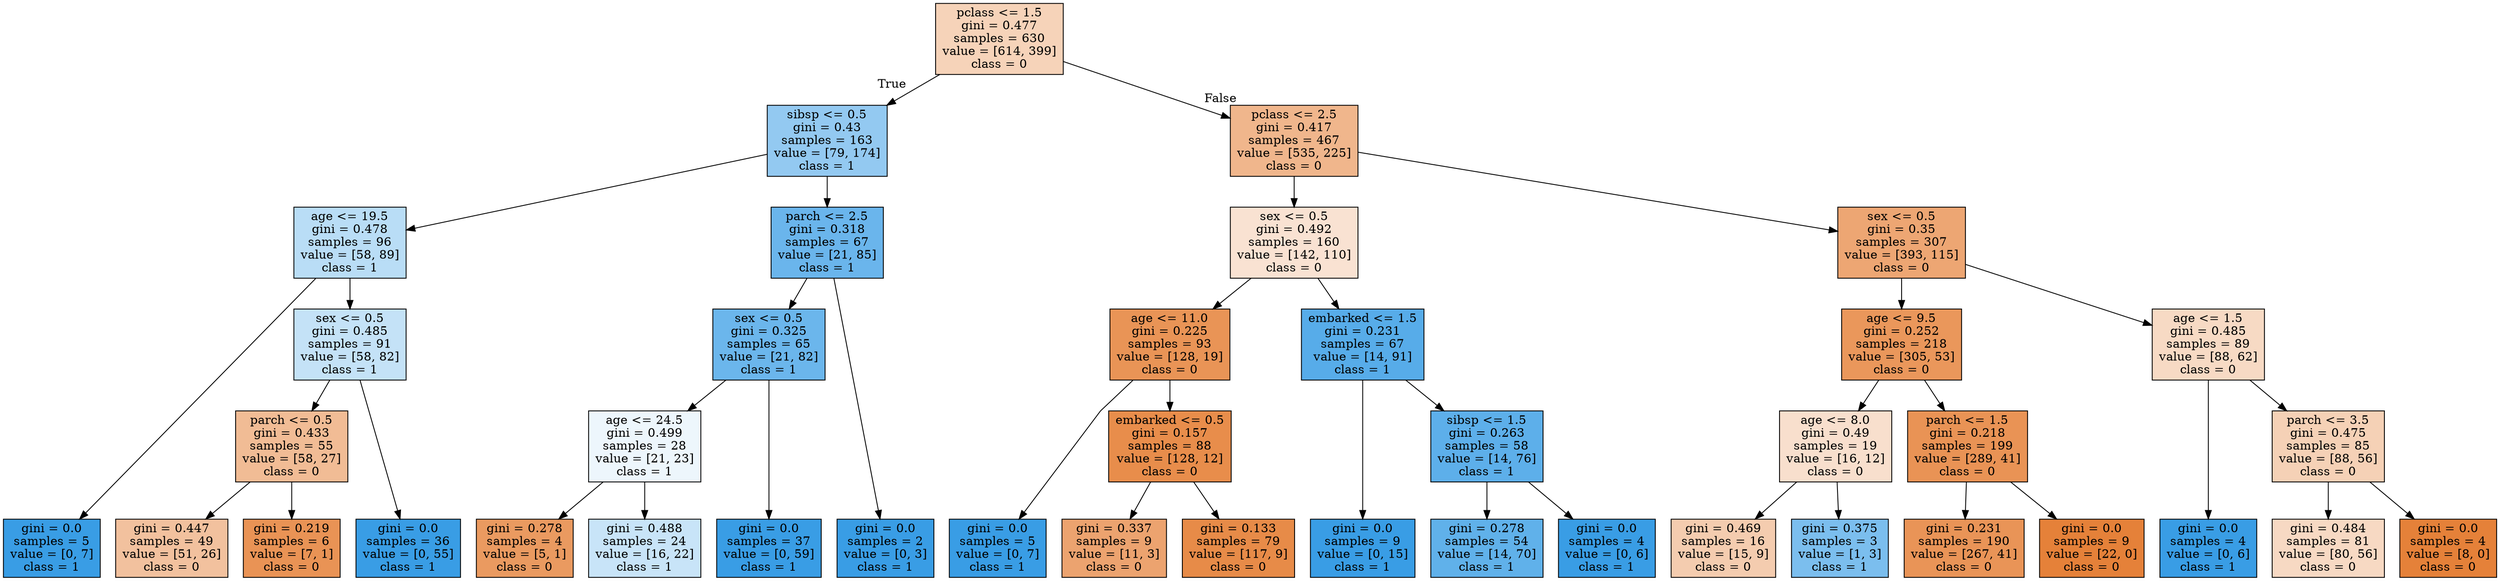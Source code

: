 digraph Tree {
node [shape=box, style="filled", color="black"] ;
graph [ranksep=equally, splines=polyline] ;
0 [label="pclass <= 1.5\ngini = 0.477\nsamples = 630\nvalue = [614, 399]\nclass = 0", fillcolor="#e5813959"] ;
1 [label="sibsp <= 0.5\ngini = 0.43\nsamples = 163\nvalue = [79, 174]\nclass = 1", fillcolor="#399de58b"] ;
0 -> 1 [labeldistance=2.5, labelangle=45, headlabel="True"] ;
2 [label="age <= 19.5\ngini = 0.478\nsamples = 96\nvalue = [58, 89]\nclass = 1", fillcolor="#399de559"] ;
1 -> 2 ;
3 [label="gini = 0.0\nsamples = 5\nvalue = [0, 7]\nclass = 1", fillcolor="#399de5ff"] ;
2 -> 3 ;
4 [label="sex <= 0.5\ngini = 0.485\nsamples = 91\nvalue = [58, 82]\nclass = 1", fillcolor="#399de54b"] ;
2 -> 4 ;
5 [label="parch <= 0.5\ngini = 0.433\nsamples = 55\nvalue = [58, 27]\nclass = 0", fillcolor="#e5813988"] ;
4 -> 5 ;
6 [label="gini = 0.447\nsamples = 49\nvalue = [51, 26]\nclass = 0", fillcolor="#e581397d"] ;
5 -> 6 ;
7 [label="gini = 0.219\nsamples = 6\nvalue = [7, 1]\nclass = 0", fillcolor="#e58139db"] ;
5 -> 7 ;
8 [label="gini = 0.0\nsamples = 36\nvalue = [0, 55]\nclass = 1", fillcolor="#399de5ff"] ;
4 -> 8 ;
9 [label="parch <= 2.5\ngini = 0.318\nsamples = 67\nvalue = [21, 85]\nclass = 1", fillcolor="#399de5c0"] ;
1 -> 9 ;
10 [label="sex <= 0.5\ngini = 0.325\nsamples = 65\nvalue = [21, 82]\nclass = 1", fillcolor="#399de5be"] ;
9 -> 10 ;
11 [label="age <= 24.5\ngini = 0.499\nsamples = 28\nvalue = [21, 23]\nclass = 1", fillcolor="#399de516"] ;
10 -> 11 ;
12 [label="gini = 0.278\nsamples = 4\nvalue = [5, 1]\nclass = 0", fillcolor="#e58139cc"] ;
11 -> 12 ;
13 [label="gini = 0.488\nsamples = 24\nvalue = [16, 22]\nclass = 1", fillcolor="#399de546"] ;
11 -> 13 ;
14 [label="gini = 0.0\nsamples = 37\nvalue = [0, 59]\nclass = 1", fillcolor="#399de5ff"] ;
10 -> 14 ;
15 [label="gini = 0.0\nsamples = 2\nvalue = [0, 3]\nclass = 1", fillcolor="#399de5ff"] ;
9 -> 15 ;
16 [label="pclass <= 2.5\ngini = 0.417\nsamples = 467\nvalue = [535, 225]\nclass = 0", fillcolor="#e5813994"] ;
0 -> 16 [labeldistance=2.5, labelangle=-45, headlabel="False"] ;
17 [label="sex <= 0.5\ngini = 0.492\nsamples = 160\nvalue = [142, 110]\nclass = 0", fillcolor="#e5813939"] ;
16 -> 17 ;
18 [label="age <= 11.0\ngini = 0.225\nsamples = 93\nvalue = [128, 19]\nclass = 0", fillcolor="#e58139d9"] ;
17 -> 18 ;
19 [label="gini = 0.0\nsamples = 5\nvalue = [0, 7]\nclass = 1", fillcolor="#399de5ff"] ;
18 -> 19 ;
20 [label="embarked <= 0.5\ngini = 0.157\nsamples = 88\nvalue = [128, 12]\nclass = 0", fillcolor="#e58139e7"] ;
18 -> 20 ;
21 [label="gini = 0.337\nsamples = 9\nvalue = [11, 3]\nclass = 0", fillcolor="#e58139b9"] ;
20 -> 21 ;
22 [label="gini = 0.133\nsamples = 79\nvalue = [117, 9]\nclass = 0", fillcolor="#e58139eb"] ;
20 -> 22 ;
23 [label="embarked <= 1.5\ngini = 0.231\nsamples = 67\nvalue = [14, 91]\nclass = 1", fillcolor="#399de5d8"] ;
17 -> 23 ;
24 [label="gini = 0.0\nsamples = 9\nvalue = [0, 15]\nclass = 1", fillcolor="#399de5ff"] ;
23 -> 24 ;
25 [label="sibsp <= 1.5\ngini = 0.263\nsamples = 58\nvalue = [14, 76]\nclass = 1", fillcolor="#399de5d0"] ;
23 -> 25 ;
26 [label="gini = 0.278\nsamples = 54\nvalue = [14, 70]\nclass = 1", fillcolor="#399de5cc"] ;
25 -> 26 ;
27 [label="gini = 0.0\nsamples = 4\nvalue = [0, 6]\nclass = 1", fillcolor="#399de5ff"] ;
25 -> 27 ;
28 [label="sex <= 0.5\ngini = 0.35\nsamples = 307\nvalue = [393, 115]\nclass = 0", fillcolor="#e58139b4"] ;
16 -> 28 ;
29 [label="age <= 9.5\ngini = 0.252\nsamples = 218\nvalue = [305, 53]\nclass = 0", fillcolor="#e58139d3"] ;
28 -> 29 ;
30 [label="age <= 8.0\ngini = 0.49\nsamples = 19\nvalue = [16, 12]\nclass = 0", fillcolor="#e5813940"] ;
29 -> 30 ;
31 [label="gini = 0.469\nsamples = 16\nvalue = [15, 9]\nclass = 0", fillcolor="#e5813966"] ;
30 -> 31 ;
32 [label="gini = 0.375\nsamples = 3\nvalue = [1, 3]\nclass = 1", fillcolor="#399de5aa"] ;
30 -> 32 ;
33 [label="parch <= 1.5\ngini = 0.218\nsamples = 199\nvalue = [289, 41]\nclass = 0", fillcolor="#e58139db"] ;
29 -> 33 ;
34 [label="gini = 0.231\nsamples = 190\nvalue = [267, 41]\nclass = 0", fillcolor="#e58139d8"] ;
33 -> 34 ;
35 [label="gini = 0.0\nsamples = 9\nvalue = [22, 0]\nclass = 0", fillcolor="#e58139ff"] ;
33 -> 35 ;
36 [label="age <= 1.5\ngini = 0.485\nsamples = 89\nvalue = [88, 62]\nclass = 0", fillcolor="#e581394b"] ;
28 -> 36 ;
37 [label="gini = 0.0\nsamples = 4\nvalue = [0, 6]\nclass = 1", fillcolor="#399de5ff"] ;
36 -> 37 ;
38 [label="parch <= 3.5\ngini = 0.475\nsamples = 85\nvalue = [88, 56]\nclass = 0", fillcolor="#e581395d"] ;
36 -> 38 ;
39 [label="gini = 0.484\nsamples = 81\nvalue = [80, 56]\nclass = 0", fillcolor="#e581394d"] ;
38 -> 39 ;
40 [label="gini = 0.0\nsamples = 4\nvalue = [8, 0]\nclass = 0", fillcolor="#e58139ff"] ;
38 -> 40 ;
{rank=same ; 0} ;
{rank=same ; 1; 16} ;
{rank=same ; 2; 9; 17; 28} ;
{rank=same ; 4; 10; 18; 23; 29; 36} ;
{rank=same ; 5; 11; 20; 25; 30; 33; 38} ;
{rank=same ; 3; 6; 7; 8; 12; 13; 14; 15; 19; 21; 22; 24; 26; 27; 31; 32; 34; 35; 37; 39; 40} ;
}